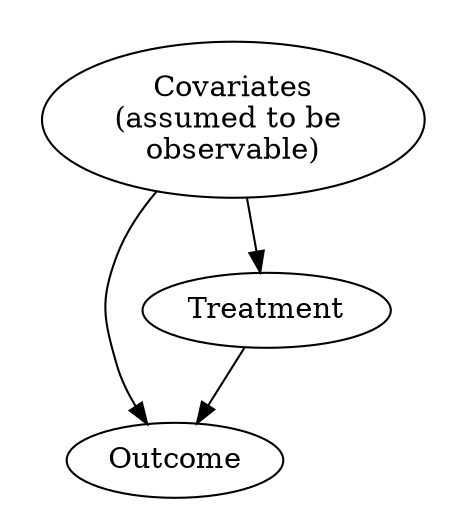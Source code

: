 // A simple causal graph with confounders
digraph "causal-graph" {
	edge [arrowsize=1]
	rank=same
	subgraph cluster_0 {
		color=white
		X [label="Covariates
(assumed to be 
observable)"]
	}
	Y [label=Outcome]
	X -> Y
	subgraph cluster_1 {
		color=white
		T [label=Treatment]
	}
	T -> Y
	X -> T
}
